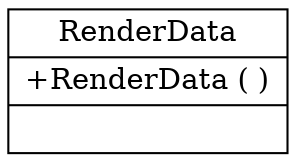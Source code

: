 digraph RenderData
{
graph [ rankdir="RL" ]
"da/dce/class_render_data" [ label="RenderData\n|+RenderData (  )\l|" shape="record" ]
}